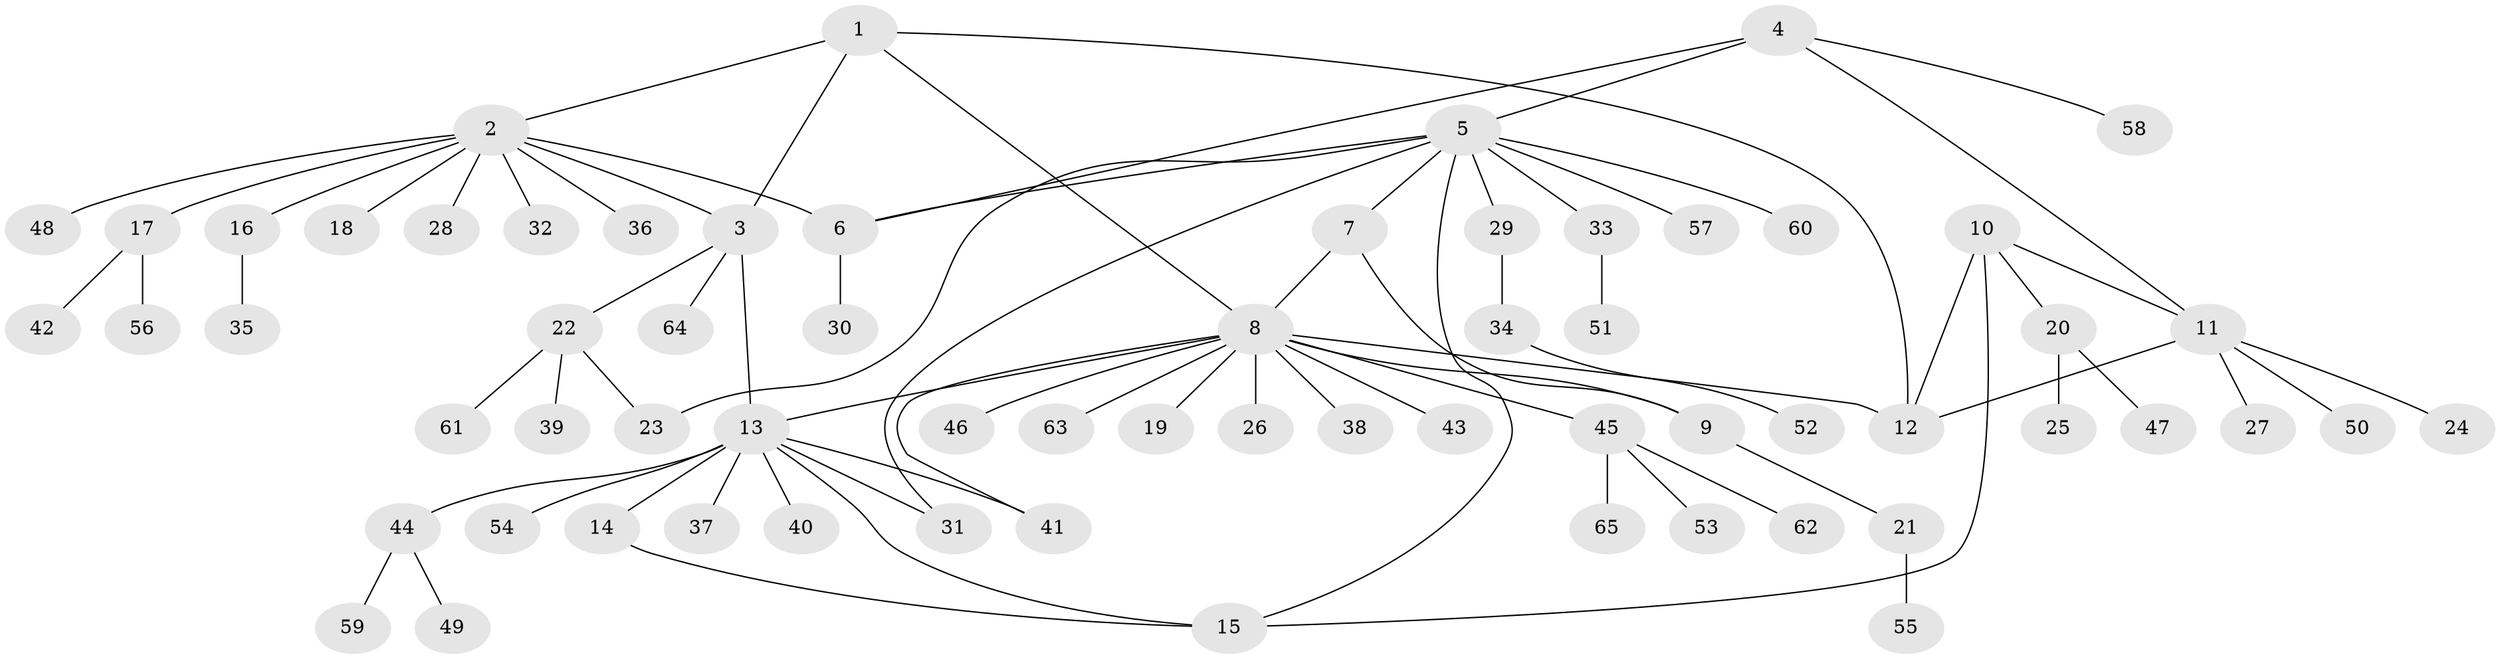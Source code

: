 // coarse degree distribution, {12: 0.022222222222222223, 9: 0.022222222222222223, 5: 0.022222222222222223, 10: 0.022222222222222223, 3: 0.06666666666666667, 7: 0.022222222222222223, 1: 0.7111111111111111, 2: 0.06666666666666667, 8: 0.022222222222222223, 4: 0.022222222222222223}
// Generated by graph-tools (version 1.1) at 2025/57/03/04/25 21:57:56]
// undirected, 65 vertices, 78 edges
graph export_dot {
graph [start="1"]
  node [color=gray90,style=filled];
  1;
  2;
  3;
  4;
  5;
  6;
  7;
  8;
  9;
  10;
  11;
  12;
  13;
  14;
  15;
  16;
  17;
  18;
  19;
  20;
  21;
  22;
  23;
  24;
  25;
  26;
  27;
  28;
  29;
  30;
  31;
  32;
  33;
  34;
  35;
  36;
  37;
  38;
  39;
  40;
  41;
  42;
  43;
  44;
  45;
  46;
  47;
  48;
  49;
  50;
  51;
  52;
  53;
  54;
  55;
  56;
  57;
  58;
  59;
  60;
  61;
  62;
  63;
  64;
  65;
  1 -- 2;
  1 -- 3;
  1 -- 8;
  1 -- 12;
  2 -- 3;
  2 -- 6;
  2 -- 16;
  2 -- 17;
  2 -- 18;
  2 -- 28;
  2 -- 32;
  2 -- 36;
  2 -- 48;
  3 -- 13;
  3 -- 22;
  3 -- 64;
  4 -- 5;
  4 -- 6;
  4 -- 11;
  4 -- 58;
  5 -- 6;
  5 -- 7;
  5 -- 15;
  5 -- 23;
  5 -- 29;
  5 -- 31;
  5 -- 33;
  5 -- 57;
  5 -- 60;
  6 -- 30;
  7 -- 8;
  7 -- 9;
  8 -- 9;
  8 -- 12;
  8 -- 13;
  8 -- 19;
  8 -- 26;
  8 -- 38;
  8 -- 41;
  8 -- 43;
  8 -- 45;
  8 -- 46;
  8 -- 63;
  9 -- 21;
  10 -- 11;
  10 -- 12;
  10 -- 15;
  10 -- 20;
  11 -- 12;
  11 -- 24;
  11 -- 27;
  11 -- 50;
  13 -- 14;
  13 -- 15;
  13 -- 31;
  13 -- 37;
  13 -- 40;
  13 -- 41;
  13 -- 44;
  13 -- 54;
  14 -- 15;
  16 -- 35;
  17 -- 42;
  17 -- 56;
  20 -- 25;
  20 -- 47;
  21 -- 55;
  22 -- 23;
  22 -- 39;
  22 -- 61;
  29 -- 34;
  33 -- 51;
  34 -- 52;
  44 -- 49;
  44 -- 59;
  45 -- 53;
  45 -- 62;
  45 -- 65;
}

